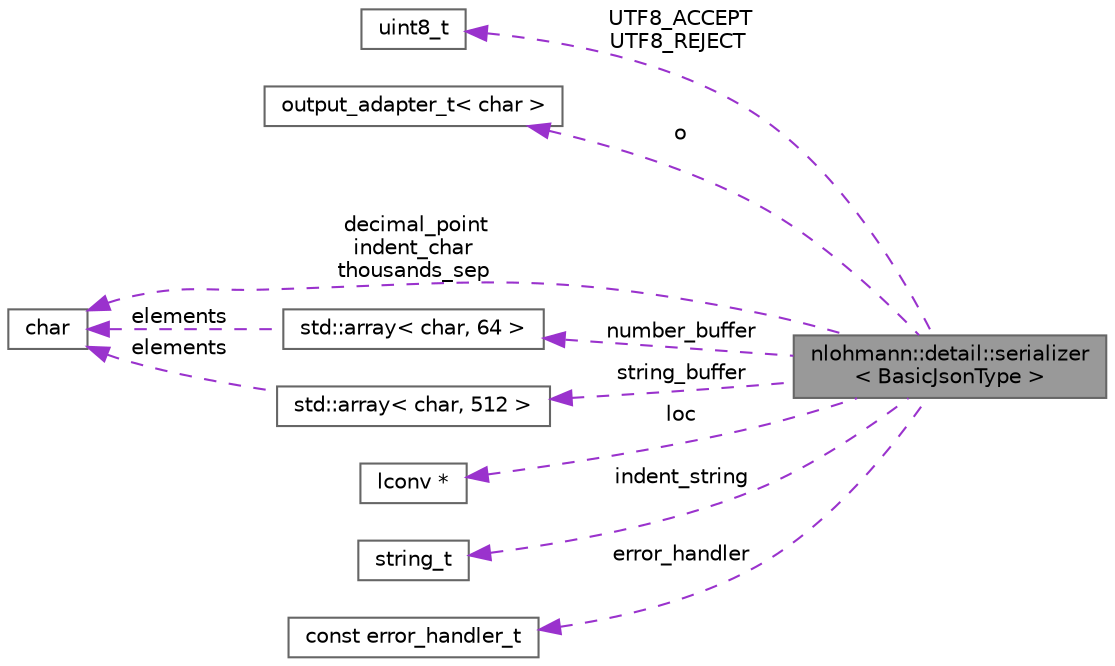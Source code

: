 digraph "nlohmann::detail::serializer&lt; BasicJsonType &gt;"
{
 // LATEX_PDF_SIZE
  bgcolor="transparent";
  edge [fontname=Helvetica,fontsize=10,labelfontname=Helvetica,labelfontsize=10];
  node [fontname=Helvetica,fontsize=10,shape=box,height=0.2,width=0.4];
  rankdir="LR";
  Node1 [label="nlohmann::detail::serializer\l\< BasicJsonType \>",height=0.2,width=0.4,color="gray40", fillcolor="grey60", style="filled", fontcolor="black",tooltip=" "];
  Node2 -> Node1 [dir="back",color="darkorchid3",style="dashed",label=" UTF8_ACCEPT\nUTF8_REJECT" ];
  Node2 [label="uint8_t",height=0.2,width=0.4,color="gray40", fillcolor="white", style="filled",tooltip=" "];
  Node3 -> Node1 [dir="back",color="darkorchid3",style="dashed",label=" o" ];
  Node3 [label="output_adapter_t\< char \>",height=0.2,width=0.4,color="gray40", fillcolor="white", style="filled",tooltip=" "];
  Node4 -> Node1 [dir="back",color="darkorchid3",style="dashed",label=" number_buffer" ];
  Node4 [label="std::array\< char, 64 \>",height=0.2,width=0.4,color="gray40", fillcolor="white", style="filled",tooltip=" "];
  Node5 -> Node4 [dir="back",color="darkorchid3",style="dashed",label=" elements" ];
  Node5 [label="char",height=0.2,width=0.4,color="gray40", fillcolor="white", style="filled",tooltip=" "];
  Node6 -> Node1 [dir="back",color="darkorchid3",style="dashed",label=" loc" ];
  Node6 [label="lconv *",height=0.2,width=0.4,color="gray40", fillcolor="white", style="filled",tooltip=" "];
  Node5 -> Node1 [dir="back",color="darkorchid3",style="dashed",label=" decimal_point\nindent_char\nthousands_sep" ];
  Node7 -> Node1 [dir="back",color="darkorchid3",style="dashed",label=" string_buffer" ];
  Node7 [label="std::array\< char, 512 \>",height=0.2,width=0.4,color="gray40", fillcolor="white", style="filled",tooltip=" "];
  Node5 -> Node7 [dir="back",color="darkorchid3",style="dashed",label=" elements" ];
  Node8 -> Node1 [dir="back",color="darkorchid3",style="dashed",label=" indent_string" ];
  Node8 [label="string_t",height=0.2,width=0.4,color="gray40", fillcolor="white", style="filled",tooltip=" "];
  Node9 -> Node1 [dir="back",color="darkorchid3",style="dashed",label=" error_handler" ];
  Node9 [label="const error_handler_t",height=0.2,width=0.4,color="gray40", fillcolor="white", style="filled",tooltip=" "];
}
